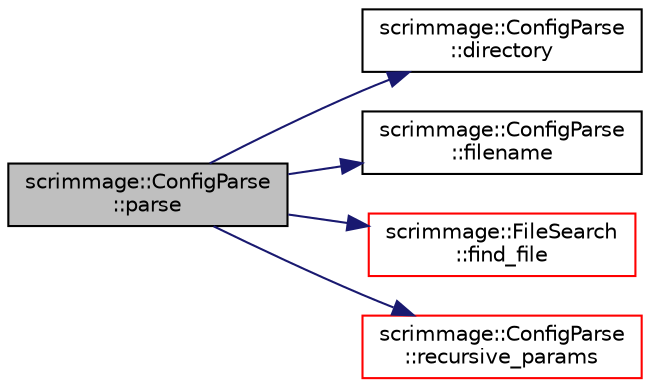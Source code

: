 digraph "scrimmage::ConfigParse::parse"
{
 // LATEX_PDF_SIZE
  edge [fontname="Helvetica",fontsize="10",labelfontname="Helvetica",labelfontsize="10"];
  node [fontname="Helvetica",fontsize="10",shape=record];
  rankdir="LR";
  Node1 [label="scrimmage::ConfigParse\l::parse",height=0.2,width=0.4,color="black", fillcolor="grey75", style="filled", fontcolor="black",tooltip=" "];
  Node1 -> Node2 [color="midnightblue",fontsize="10",style="solid",fontname="Helvetica"];
  Node2 [label="scrimmage::ConfigParse\l::directory",height=0.2,width=0.4,color="black", fillcolor="white", style="filled",URL="$classscrimmage_1_1ConfigParse.html#aede39478d5a5571a786867f699fbb5d2",tooltip=" "];
  Node1 -> Node3 [color="midnightblue",fontsize="10",style="solid",fontname="Helvetica"];
  Node3 [label="scrimmage::ConfigParse\l::filename",height=0.2,width=0.4,color="black", fillcolor="white", style="filled",URL="$classscrimmage_1_1ConfigParse.html#aad26f1b6e11d08bec0b5fe78c3360214",tooltip=" "];
  Node1 -> Node4 [color="midnightblue",fontsize="10",style="solid",fontname="Helvetica"];
  Node4 [label="scrimmage::FileSearch\l::find_file",height=0.2,width=0.4,color="red", fillcolor="white", style="filled",URL="$classscrimmage_1_1FileSearch.html#abe9179a14dd0deff89f113870aed3a7b",tooltip=" "];
  Node1 -> Node7 [color="midnightblue",fontsize="10",style="solid",fontname="Helvetica"];
  Node7 [label="scrimmage::ConfigParse\l::recursive_params",height=0.2,width=0.4,color="red", fillcolor="white", style="filled",URL="$classscrimmage_1_1ConfigParse.html#a08dad218176c901c65cde7df238118cb",tooltip=" "];
}
